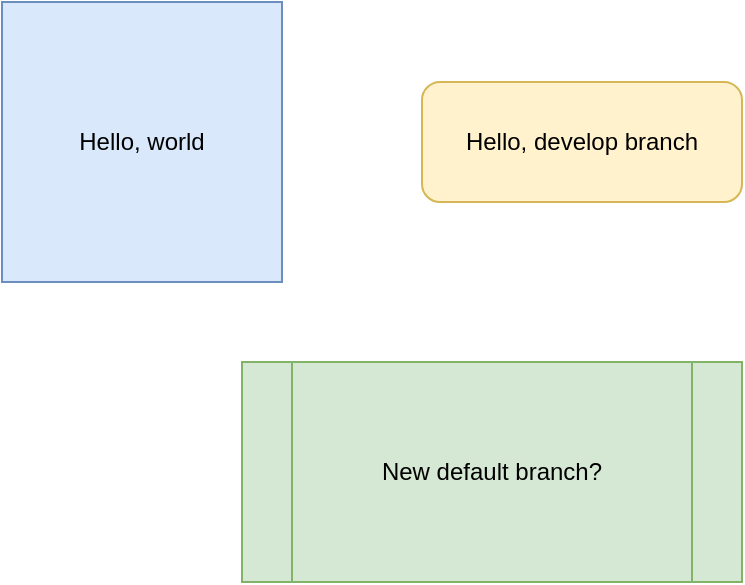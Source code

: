 <mxfile version="16.2.4" type="github">
  <diagram id="F6gwLc83_imbYbFAOfWC" name="Page-1">
    <mxGraphModel dx="1182" dy="507" grid="1" gridSize="10" guides="1" tooltips="1" connect="1" arrows="1" fold="1" page="0" pageScale="1" pageWidth="850" pageHeight="1100" math="0" shadow="0">
      <root>
        <mxCell id="0" />
        <mxCell id="1" parent="0" />
        <mxCell id="LwlaiK6x1HRkzKrDF9eZ-1" value="Hello, world" style="whiteSpace=wrap;html=1;aspect=fixed;fillColor=#dae8fc;strokeColor=#6c8ebf;" vertex="1" parent="1">
          <mxGeometry x="-40" y="30" width="140" height="140" as="geometry" />
        </mxCell>
        <mxCell id="LwlaiK6x1HRkzKrDF9eZ-2" value="Hello, develop branch" style="rounded=1;whiteSpace=wrap;html=1;fillColor=#fff2cc;strokeColor=#d6b656;" vertex="1" parent="1">
          <mxGeometry x="170" y="70" width="160" height="60" as="geometry" />
        </mxCell>
        <mxCell id="LwlaiK6x1HRkzKrDF9eZ-3" value="New default branch?" style="shape=process;whiteSpace=wrap;html=1;backgroundOutline=1;fillColor=#d5e8d4;strokeColor=#82b366;" vertex="1" parent="1">
          <mxGeometry x="80" y="210" width="250" height="110" as="geometry" />
        </mxCell>
      </root>
    </mxGraphModel>
  </diagram>
</mxfile>

